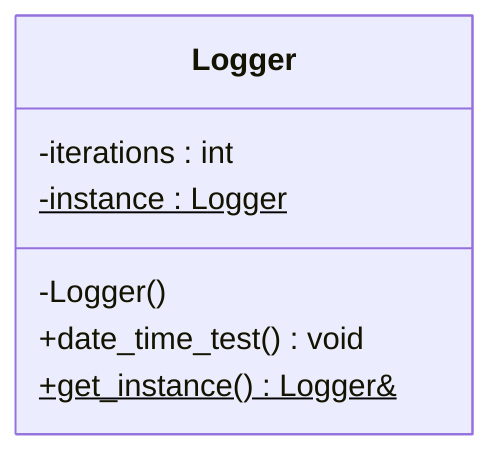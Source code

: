 classDiagram
    class Logger {

        -iterations : int
        -instance : Logger$


        -Logger()
        +date_time_test() void
        +get_instance() Logger&$
    }